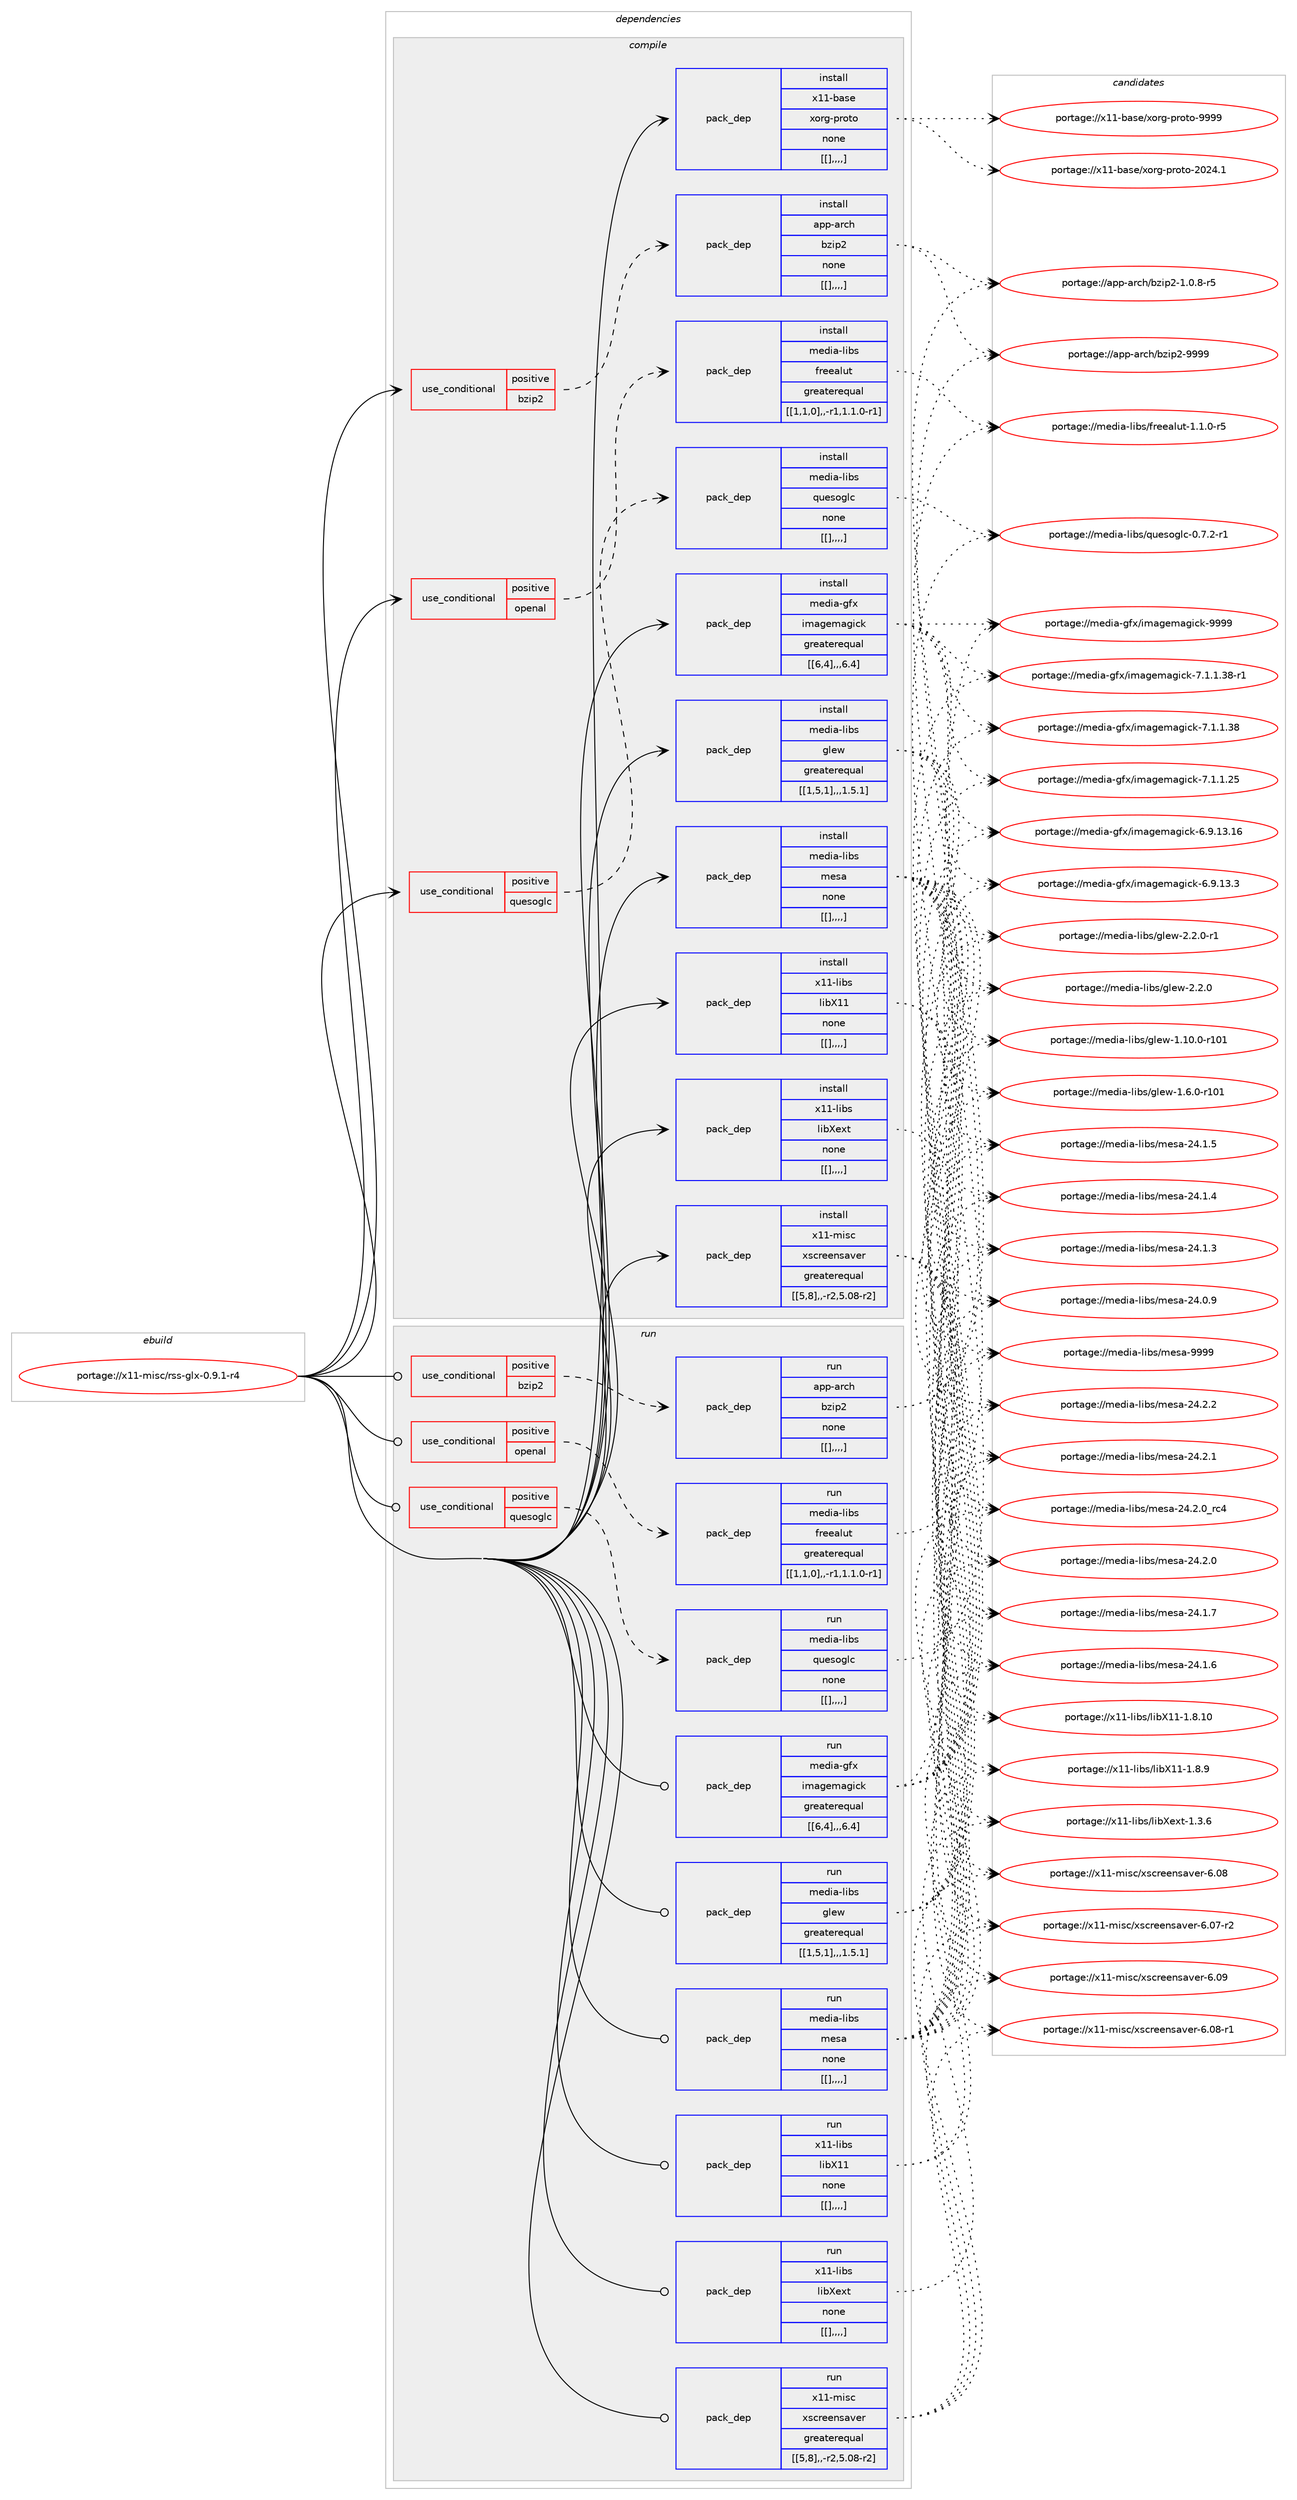 digraph prolog {

# *************
# Graph options
# *************

newrank=true;
concentrate=true;
compound=true;
graph [rankdir=LR,fontname=Helvetica,fontsize=10,ranksep=1.5];#, ranksep=2.5, nodesep=0.2];
edge  [arrowhead=vee];
node  [fontname=Helvetica,fontsize=10];

# **********
# The ebuild
# **********

subgraph cluster_leftcol {
color=gray;
label=<<i>ebuild</i>>;
id [label="portage://x11-misc/rss-glx-0.9.1-r4", color=red, width=4, href="../x11-misc/rss-glx-0.9.1-r4.svg"];
}

# ****************
# The dependencies
# ****************

subgraph cluster_midcol {
color=gray;
label=<<i>dependencies</i>>;
subgraph cluster_compile {
fillcolor="#eeeeee";
style=filled;
label=<<i>compile</i>>;
subgraph cond127456 {
dependency481172 [label=<<TABLE BORDER="0" CELLBORDER="1" CELLSPACING="0" CELLPADDING="4"><TR><TD ROWSPAN="3" CELLPADDING="10">use_conditional</TD></TR><TR><TD>positive</TD></TR><TR><TD>bzip2</TD></TR></TABLE>>, shape=none, color=red];
subgraph pack350189 {
dependency481173 [label=<<TABLE BORDER="0" CELLBORDER="1" CELLSPACING="0" CELLPADDING="4" WIDTH="220"><TR><TD ROWSPAN="6" CELLPADDING="30">pack_dep</TD></TR><TR><TD WIDTH="110">install</TD></TR><TR><TD>app-arch</TD></TR><TR><TD>bzip2</TD></TR><TR><TD>none</TD></TR><TR><TD>[[],,,,]</TD></TR></TABLE>>, shape=none, color=blue];
}
dependency481172:e -> dependency481173:w [weight=20,style="dashed",arrowhead="vee"];
}
id:e -> dependency481172:w [weight=20,style="solid",arrowhead="vee"];
subgraph cond127457 {
dependency481174 [label=<<TABLE BORDER="0" CELLBORDER="1" CELLSPACING="0" CELLPADDING="4"><TR><TD ROWSPAN="3" CELLPADDING="10">use_conditional</TD></TR><TR><TD>positive</TD></TR><TR><TD>openal</TD></TR></TABLE>>, shape=none, color=red];
subgraph pack350190 {
dependency481175 [label=<<TABLE BORDER="0" CELLBORDER="1" CELLSPACING="0" CELLPADDING="4" WIDTH="220"><TR><TD ROWSPAN="6" CELLPADDING="30">pack_dep</TD></TR><TR><TD WIDTH="110">install</TD></TR><TR><TD>media-libs</TD></TR><TR><TD>freealut</TD></TR><TR><TD>greaterequal</TD></TR><TR><TD>[[1,1,0],,-r1,1.1.0-r1]</TD></TR></TABLE>>, shape=none, color=blue];
}
dependency481174:e -> dependency481175:w [weight=20,style="dashed",arrowhead="vee"];
}
id:e -> dependency481174:w [weight=20,style="solid",arrowhead="vee"];
subgraph cond127458 {
dependency481176 [label=<<TABLE BORDER="0" CELLBORDER="1" CELLSPACING="0" CELLPADDING="4"><TR><TD ROWSPAN="3" CELLPADDING="10">use_conditional</TD></TR><TR><TD>positive</TD></TR><TR><TD>quesoglc</TD></TR></TABLE>>, shape=none, color=red];
subgraph pack350191 {
dependency481177 [label=<<TABLE BORDER="0" CELLBORDER="1" CELLSPACING="0" CELLPADDING="4" WIDTH="220"><TR><TD ROWSPAN="6" CELLPADDING="30">pack_dep</TD></TR><TR><TD WIDTH="110">install</TD></TR><TR><TD>media-libs</TD></TR><TR><TD>quesoglc</TD></TR><TR><TD>none</TD></TR><TR><TD>[[],,,,]</TD></TR></TABLE>>, shape=none, color=blue];
}
dependency481176:e -> dependency481177:w [weight=20,style="dashed",arrowhead="vee"];
}
id:e -> dependency481176:w [weight=20,style="solid",arrowhead="vee"];
subgraph pack350192 {
dependency481178 [label=<<TABLE BORDER="0" CELLBORDER="1" CELLSPACING="0" CELLPADDING="4" WIDTH="220"><TR><TD ROWSPAN="6" CELLPADDING="30">pack_dep</TD></TR><TR><TD WIDTH="110">install</TD></TR><TR><TD>media-gfx</TD></TR><TR><TD>imagemagick</TD></TR><TR><TD>greaterequal</TD></TR><TR><TD>[[6,4],,,6.4]</TD></TR></TABLE>>, shape=none, color=blue];
}
id:e -> dependency481178:w [weight=20,style="solid",arrowhead="vee"];
subgraph pack350193 {
dependency481179 [label=<<TABLE BORDER="0" CELLBORDER="1" CELLSPACING="0" CELLPADDING="4" WIDTH="220"><TR><TD ROWSPAN="6" CELLPADDING="30">pack_dep</TD></TR><TR><TD WIDTH="110">install</TD></TR><TR><TD>media-libs</TD></TR><TR><TD>glew</TD></TR><TR><TD>greaterequal</TD></TR><TR><TD>[[1,5,1],,,1.5.1]</TD></TR></TABLE>>, shape=none, color=blue];
}
id:e -> dependency481179:w [weight=20,style="solid",arrowhead="vee"];
subgraph pack350194 {
dependency481180 [label=<<TABLE BORDER="0" CELLBORDER="1" CELLSPACING="0" CELLPADDING="4" WIDTH="220"><TR><TD ROWSPAN="6" CELLPADDING="30">pack_dep</TD></TR><TR><TD WIDTH="110">install</TD></TR><TR><TD>media-libs</TD></TR><TR><TD>mesa</TD></TR><TR><TD>none</TD></TR><TR><TD>[[],,,,]</TD></TR></TABLE>>, shape=none, color=blue];
}
id:e -> dependency481180:w [weight=20,style="solid",arrowhead="vee"];
subgraph pack350195 {
dependency481181 [label=<<TABLE BORDER="0" CELLBORDER="1" CELLSPACING="0" CELLPADDING="4" WIDTH="220"><TR><TD ROWSPAN="6" CELLPADDING="30">pack_dep</TD></TR><TR><TD WIDTH="110">install</TD></TR><TR><TD>x11-base</TD></TR><TR><TD>xorg-proto</TD></TR><TR><TD>none</TD></TR><TR><TD>[[],,,,]</TD></TR></TABLE>>, shape=none, color=blue];
}
id:e -> dependency481181:w [weight=20,style="solid",arrowhead="vee"];
subgraph pack350196 {
dependency481182 [label=<<TABLE BORDER="0" CELLBORDER="1" CELLSPACING="0" CELLPADDING="4" WIDTH="220"><TR><TD ROWSPAN="6" CELLPADDING="30">pack_dep</TD></TR><TR><TD WIDTH="110">install</TD></TR><TR><TD>x11-libs</TD></TR><TR><TD>libX11</TD></TR><TR><TD>none</TD></TR><TR><TD>[[],,,,]</TD></TR></TABLE>>, shape=none, color=blue];
}
id:e -> dependency481182:w [weight=20,style="solid",arrowhead="vee"];
subgraph pack350197 {
dependency481183 [label=<<TABLE BORDER="0" CELLBORDER="1" CELLSPACING="0" CELLPADDING="4" WIDTH="220"><TR><TD ROWSPAN="6" CELLPADDING="30">pack_dep</TD></TR><TR><TD WIDTH="110">install</TD></TR><TR><TD>x11-libs</TD></TR><TR><TD>libXext</TD></TR><TR><TD>none</TD></TR><TR><TD>[[],,,,]</TD></TR></TABLE>>, shape=none, color=blue];
}
id:e -> dependency481183:w [weight=20,style="solid",arrowhead="vee"];
subgraph pack350198 {
dependency481184 [label=<<TABLE BORDER="0" CELLBORDER="1" CELLSPACING="0" CELLPADDING="4" WIDTH="220"><TR><TD ROWSPAN="6" CELLPADDING="30">pack_dep</TD></TR><TR><TD WIDTH="110">install</TD></TR><TR><TD>x11-misc</TD></TR><TR><TD>xscreensaver</TD></TR><TR><TD>greaterequal</TD></TR><TR><TD>[[5,8],,-r2,5.08-r2]</TD></TR></TABLE>>, shape=none, color=blue];
}
id:e -> dependency481184:w [weight=20,style="solid",arrowhead="vee"];
}
subgraph cluster_compileandrun {
fillcolor="#eeeeee";
style=filled;
label=<<i>compile and run</i>>;
}
subgraph cluster_run {
fillcolor="#eeeeee";
style=filled;
label=<<i>run</i>>;
subgraph cond127459 {
dependency481185 [label=<<TABLE BORDER="0" CELLBORDER="1" CELLSPACING="0" CELLPADDING="4"><TR><TD ROWSPAN="3" CELLPADDING="10">use_conditional</TD></TR><TR><TD>positive</TD></TR><TR><TD>bzip2</TD></TR></TABLE>>, shape=none, color=red];
subgraph pack350199 {
dependency481186 [label=<<TABLE BORDER="0" CELLBORDER="1" CELLSPACING="0" CELLPADDING="4" WIDTH="220"><TR><TD ROWSPAN="6" CELLPADDING="30">pack_dep</TD></TR><TR><TD WIDTH="110">run</TD></TR><TR><TD>app-arch</TD></TR><TR><TD>bzip2</TD></TR><TR><TD>none</TD></TR><TR><TD>[[],,,,]</TD></TR></TABLE>>, shape=none, color=blue];
}
dependency481185:e -> dependency481186:w [weight=20,style="dashed",arrowhead="vee"];
}
id:e -> dependency481185:w [weight=20,style="solid",arrowhead="odot"];
subgraph cond127460 {
dependency481187 [label=<<TABLE BORDER="0" CELLBORDER="1" CELLSPACING="0" CELLPADDING="4"><TR><TD ROWSPAN="3" CELLPADDING="10">use_conditional</TD></TR><TR><TD>positive</TD></TR><TR><TD>openal</TD></TR></TABLE>>, shape=none, color=red];
subgraph pack350200 {
dependency481188 [label=<<TABLE BORDER="0" CELLBORDER="1" CELLSPACING="0" CELLPADDING="4" WIDTH="220"><TR><TD ROWSPAN="6" CELLPADDING="30">pack_dep</TD></TR><TR><TD WIDTH="110">run</TD></TR><TR><TD>media-libs</TD></TR><TR><TD>freealut</TD></TR><TR><TD>greaterequal</TD></TR><TR><TD>[[1,1,0],,-r1,1.1.0-r1]</TD></TR></TABLE>>, shape=none, color=blue];
}
dependency481187:e -> dependency481188:w [weight=20,style="dashed",arrowhead="vee"];
}
id:e -> dependency481187:w [weight=20,style="solid",arrowhead="odot"];
subgraph cond127461 {
dependency481189 [label=<<TABLE BORDER="0" CELLBORDER="1" CELLSPACING="0" CELLPADDING="4"><TR><TD ROWSPAN="3" CELLPADDING="10">use_conditional</TD></TR><TR><TD>positive</TD></TR><TR><TD>quesoglc</TD></TR></TABLE>>, shape=none, color=red];
subgraph pack350201 {
dependency481190 [label=<<TABLE BORDER="0" CELLBORDER="1" CELLSPACING="0" CELLPADDING="4" WIDTH="220"><TR><TD ROWSPAN="6" CELLPADDING="30">pack_dep</TD></TR><TR><TD WIDTH="110">run</TD></TR><TR><TD>media-libs</TD></TR><TR><TD>quesoglc</TD></TR><TR><TD>none</TD></TR><TR><TD>[[],,,,]</TD></TR></TABLE>>, shape=none, color=blue];
}
dependency481189:e -> dependency481190:w [weight=20,style="dashed",arrowhead="vee"];
}
id:e -> dependency481189:w [weight=20,style="solid",arrowhead="odot"];
subgraph pack350202 {
dependency481191 [label=<<TABLE BORDER="0" CELLBORDER="1" CELLSPACING="0" CELLPADDING="4" WIDTH="220"><TR><TD ROWSPAN="6" CELLPADDING="30">pack_dep</TD></TR><TR><TD WIDTH="110">run</TD></TR><TR><TD>media-gfx</TD></TR><TR><TD>imagemagick</TD></TR><TR><TD>greaterequal</TD></TR><TR><TD>[[6,4],,,6.4]</TD></TR></TABLE>>, shape=none, color=blue];
}
id:e -> dependency481191:w [weight=20,style="solid",arrowhead="odot"];
subgraph pack350203 {
dependency481192 [label=<<TABLE BORDER="0" CELLBORDER="1" CELLSPACING="0" CELLPADDING="4" WIDTH="220"><TR><TD ROWSPAN="6" CELLPADDING="30">pack_dep</TD></TR><TR><TD WIDTH="110">run</TD></TR><TR><TD>media-libs</TD></TR><TR><TD>glew</TD></TR><TR><TD>greaterequal</TD></TR><TR><TD>[[1,5,1],,,1.5.1]</TD></TR></TABLE>>, shape=none, color=blue];
}
id:e -> dependency481192:w [weight=20,style="solid",arrowhead="odot"];
subgraph pack350204 {
dependency481193 [label=<<TABLE BORDER="0" CELLBORDER="1" CELLSPACING="0" CELLPADDING="4" WIDTH="220"><TR><TD ROWSPAN="6" CELLPADDING="30">pack_dep</TD></TR><TR><TD WIDTH="110">run</TD></TR><TR><TD>media-libs</TD></TR><TR><TD>mesa</TD></TR><TR><TD>none</TD></TR><TR><TD>[[],,,,]</TD></TR></TABLE>>, shape=none, color=blue];
}
id:e -> dependency481193:w [weight=20,style="solid",arrowhead="odot"];
subgraph pack350205 {
dependency481194 [label=<<TABLE BORDER="0" CELLBORDER="1" CELLSPACING="0" CELLPADDING="4" WIDTH="220"><TR><TD ROWSPAN="6" CELLPADDING="30">pack_dep</TD></TR><TR><TD WIDTH="110">run</TD></TR><TR><TD>x11-libs</TD></TR><TR><TD>libX11</TD></TR><TR><TD>none</TD></TR><TR><TD>[[],,,,]</TD></TR></TABLE>>, shape=none, color=blue];
}
id:e -> dependency481194:w [weight=20,style="solid",arrowhead="odot"];
subgraph pack350206 {
dependency481195 [label=<<TABLE BORDER="0" CELLBORDER="1" CELLSPACING="0" CELLPADDING="4" WIDTH="220"><TR><TD ROWSPAN="6" CELLPADDING="30">pack_dep</TD></TR><TR><TD WIDTH="110">run</TD></TR><TR><TD>x11-libs</TD></TR><TR><TD>libXext</TD></TR><TR><TD>none</TD></TR><TR><TD>[[],,,,]</TD></TR></TABLE>>, shape=none, color=blue];
}
id:e -> dependency481195:w [weight=20,style="solid",arrowhead="odot"];
subgraph pack350207 {
dependency481196 [label=<<TABLE BORDER="0" CELLBORDER="1" CELLSPACING="0" CELLPADDING="4" WIDTH="220"><TR><TD ROWSPAN="6" CELLPADDING="30">pack_dep</TD></TR><TR><TD WIDTH="110">run</TD></TR><TR><TD>x11-misc</TD></TR><TR><TD>xscreensaver</TD></TR><TR><TD>greaterequal</TD></TR><TR><TD>[[5,8],,-r2,5.08-r2]</TD></TR></TABLE>>, shape=none, color=blue];
}
id:e -> dependency481196:w [weight=20,style="solid",arrowhead="odot"];
}
}

# **************
# The candidates
# **************

subgraph cluster_choices {
rank=same;
color=gray;
label=<<i>candidates</i>>;

subgraph choice350189 {
color=black;
nodesep=1;
choice971121124597114991044798122105112504557575757 [label="portage://app-arch/bzip2-9999", color=red, width=4,href="../app-arch/bzip2-9999.svg"];
choice971121124597114991044798122105112504549464846564511453 [label="portage://app-arch/bzip2-1.0.8-r5", color=red, width=4,href="../app-arch/bzip2-1.0.8-r5.svg"];
dependency481173:e -> choice971121124597114991044798122105112504557575757:w [style=dotted,weight="100"];
dependency481173:e -> choice971121124597114991044798122105112504549464846564511453:w [style=dotted,weight="100"];
}
subgraph choice350190 {
color=black;
nodesep=1;
choice10910110010597451081059811547102114101101971081171164549464946484511453 [label="portage://media-libs/freealut-1.1.0-r5", color=red, width=4,href="../media-libs/freealut-1.1.0-r5.svg"];
dependency481175:e -> choice10910110010597451081059811547102114101101971081171164549464946484511453:w [style=dotted,weight="100"];
}
subgraph choice350191 {
color=black;
nodesep=1;
choice10910110010597451081059811547113117101115111103108994548465546504511449 [label="portage://media-libs/quesoglc-0.7.2-r1", color=red, width=4,href="../media-libs/quesoglc-0.7.2-r1.svg"];
dependency481177:e -> choice10910110010597451081059811547113117101115111103108994548465546504511449:w [style=dotted,weight="100"];
}
subgraph choice350192 {
color=black;
nodesep=1;
choice1091011001059745103102120471051099710310110997103105991074557575757 [label="portage://media-gfx/imagemagick-9999", color=red, width=4,href="../media-gfx/imagemagick-9999.svg"];
choice1091011001059745103102120471051099710310110997103105991074555464946494651564511449 [label="portage://media-gfx/imagemagick-7.1.1.38-r1", color=red, width=4,href="../media-gfx/imagemagick-7.1.1.38-r1.svg"];
choice109101100105974510310212047105109971031011099710310599107455546494649465156 [label="portage://media-gfx/imagemagick-7.1.1.38", color=red, width=4,href="../media-gfx/imagemagick-7.1.1.38.svg"];
choice109101100105974510310212047105109971031011099710310599107455546494649465053 [label="portage://media-gfx/imagemagick-7.1.1.25", color=red, width=4,href="../media-gfx/imagemagick-7.1.1.25.svg"];
choice10910110010597451031021204710510997103101109971031059910745544657464951464954 [label="portage://media-gfx/imagemagick-6.9.13.16", color=red, width=4,href="../media-gfx/imagemagick-6.9.13.16.svg"];
choice109101100105974510310212047105109971031011099710310599107455446574649514651 [label="portage://media-gfx/imagemagick-6.9.13.3", color=red, width=4,href="../media-gfx/imagemagick-6.9.13.3.svg"];
dependency481178:e -> choice1091011001059745103102120471051099710310110997103105991074557575757:w [style=dotted,weight="100"];
dependency481178:e -> choice1091011001059745103102120471051099710310110997103105991074555464946494651564511449:w [style=dotted,weight="100"];
dependency481178:e -> choice109101100105974510310212047105109971031011099710310599107455546494649465156:w [style=dotted,weight="100"];
dependency481178:e -> choice109101100105974510310212047105109971031011099710310599107455546494649465053:w [style=dotted,weight="100"];
dependency481178:e -> choice10910110010597451031021204710510997103101109971031059910745544657464951464954:w [style=dotted,weight="100"];
dependency481178:e -> choice109101100105974510310212047105109971031011099710310599107455446574649514651:w [style=dotted,weight="100"];
}
subgraph choice350193 {
color=black;
nodesep=1;
choice109101100105974510810598115471031081011194550465046484511449 [label="portage://media-libs/glew-2.2.0-r1", color=red, width=4,href="../media-libs/glew-2.2.0-r1.svg"];
choice10910110010597451081059811547103108101119455046504648 [label="portage://media-libs/glew-2.2.0", color=red, width=4,href="../media-libs/glew-2.2.0.svg"];
choice109101100105974510810598115471031081011194549464948464845114494849 [label="portage://media-libs/glew-1.10.0-r101", color=red, width=4,href="../media-libs/glew-1.10.0-r101.svg"];
choice1091011001059745108105981154710310810111945494654464845114494849 [label="portage://media-libs/glew-1.6.0-r101", color=red, width=4,href="../media-libs/glew-1.6.0-r101.svg"];
dependency481179:e -> choice109101100105974510810598115471031081011194550465046484511449:w [style=dotted,weight="100"];
dependency481179:e -> choice10910110010597451081059811547103108101119455046504648:w [style=dotted,weight="100"];
dependency481179:e -> choice109101100105974510810598115471031081011194549464948464845114494849:w [style=dotted,weight="100"];
dependency481179:e -> choice1091011001059745108105981154710310810111945494654464845114494849:w [style=dotted,weight="100"];
}
subgraph choice350194 {
color=black;
nodesep=1;
choice10910110010597451081059811547109101115974557575757 [label="portage://media-libs/mesa-9999", color=red, width=4,href="../media-libs/mesa-9999.svg"];
choice109101100105974510810598115471091011159745505246504650 [label="portage://media-libs/mesa-24.2.2", color=red, width=4,href="../media-libs/mesa-24.2.2.svg"];
choice109101100105974510810598115471091011159745505246504649 [label="portage://media-libs/mesa-24.2.1", color=red, width=4,href="../media-libs/mesa-24.2.1.svg"];
choice109101100105974510810598115471091011159745505246504648951149952 [label="portage://media-libs/mesa-24.2.0_rc4", color=red, width=4,href="../media-libs/mesa-24.2.0_rc4.svg"];
choice109101100105974510810598115471091011159745505246504648 [label="portage://media-libs/mesa-24.2.0", color=red, width=4,href="../media-libs/mesa-24.2.0.svg"];
choice109101100105974510810598115471091011159745505246494655 [label="portage://media-libs/mesa-24.1.7", color=red, width=4,href="../media-libs/mesa-24.1.7.svg"];
choice109101100105974510810598115471091011159745505246494654 [label="portage://media-libs/mesa-24.1.6", color=red, width=4,href="../media-libs/mesa-24.1.6.svg"];
choice109101100105974510810598115471091011159745505246494653 [label="portage://media-libs/mesa-24.1.5", color=red, width=4,href="../media-libs/mesa-24.1.5.svg"];
choice109101100105974510810598115471091011159745505246494652 [label="portage://media-libs/mesa-24.1.4", color=red, width=4,href="../media-libs/mesa-24.1.4.svg"];
choice109101100105974510810598115471091011159745505246494651 [label="portage://media-libs/mesa-24.1.3", color=red, width=4,href="../media-libs/mesa-24.1.3.svg"];
choice109101100105974510810598115471091011159745505246484657 [label="portage://media-libs/mesa-24.0.9", color=red, width=4,href="../media-libs/mesa-24.0.9.svg"];
dependency481180:e -> choice10910110010597451081059811547109101115974557575757:w [style=dotted,weight="100"];
dependency481180:e -> choice109101100105974510810598115471091011159745505246504650:w [style=dotted,weight="100"];
dependency481180:e -> choice109101100105974510810598115471091011159745505246504649:w [style=dotted,weight="100"];
dependency481180:e -> choice109101100105974510810598115471091011159745505246504648951149952:w [style=dotted,weight="100"];
dependency481180:e -> choice109101100105974510810598115471091011159745505246504648:w [style=dotted,weight="100"];
dependency481180:e -> choice109101100105974510810598115471091011159745505246494655:w [style=dotted,weight="100"];
dependency481180:e -> choice109101100105974510810598115471091011159745505246494654:w [style=dotted,weight="100"];
dependency481180:e -> choice109101100105974510810598115471091011159745505246494653:w [style=dotted,weight="100"];
dependency481180:e -> choice109101100105974510810598115471091011159745505246494652:w [style=dotted,weight="100"];
dependency481180:e -> choice109101100105974510810598115471091011159745505246494651:w [style=dotted,weight="100"];
dependency481180:e -> choice109101100105974510810598115471091011159745505246484657:w [style=dotted,weight="100"];
}
subgraph choice350195 {
color=black;
nodesep=1;
choice120494945989711510147120111114103451121141111161114557575757 [label="portage://x11-base/xorg-proto-9999", color=red, width=4,href="../x11-base/xorg-proto-9999.svg"];
choice1204949459897115101471201111141034511211411111611145504850524649 [label="portage://x11-base/xorg-proto-2024.1", color=red, width=4,href="../x11-base/xorg-proto-2024.1.svg"];
dependency481181:e -> choice120494945989711510147120111114103451121141111161114557575757:w [style=dotted,weight="100"];
dependency481181:e -> choice1204949459897115101471201111141034511211411111611145504850524649:w [style=dotted,weight="100"];
}
subgraph choice350196 {
color=black;
nodesep=1;
choice12049494510810598115471081059888494945494656464948 [label="portage://x11-libs/libX11-1.8.10", color=red, width=4,href="../x11-libs/libX11-1.8.10.svg"];
choice120494945108105981154710810598884949454946564657 [label="portage://x11-libs/libX11-1.8.9", color=red, width=4,href="../x11-libs/libX11-1.8.9.svg"];
dependency481182:e -> choice12049494510810598115471081059888494945494656464948:w [style=dotted,weight="100"];
dependency481182:e -> choice120494945108105981154710810598884949454946564657:w [style=dotted,weight="100"];
}
subgraph choice350197 {
color=black;
nodesep=1;
choice12049494510810598115471081059888101120116454946514654 [label="portage://x11-libs/libXext-1.3.6", color=red, width=4,href="../x11-libs/libXext-1.3.6.svg"];
dependency481183:e -> choice12049494510810598115471081059888101120116454946514654:w [style=dotted,weight="100"];
}
subgraph choice350198 {
color=black;
nodesep=1;
choice120494945109105115994712011599114101101110115971181011144554464857 [label="portage://x11-misc/xscreensaver-6.09", color=red, width=4,href="../x11-misc/xscreensaver-6.09.svg"];
choice1204949451091051159947120115991141011011101159711810111445544648564511449 [label="portage://x11-misc/xscreensaver-6.08-r1", color=red, width=4,href="../x11-misc/xscreensaver-6.08-r1.svg"];
choice120494945109105115994712011599114101101110115971181011144554464856 [label="portage://x11-misc/xscreensaver-6.08", color=red, width=4,href="../x11-misc/xscreensaver-6.08.svg"];
choice1204949451091051159947120115991141011011101159711810111445544648554511450 [label="portage://x11-misc/xscreensaver-6.07-r2", color=red, width=4,href="../x11-misc/xscreensaver-6.07-r2.svg"];
dependency481184:e -> choice120494945109105115994712011599114101101110115971181011144554464857:w [style=dotted,weight="100"];
dependency481184:e -> choice1204949451091051159947120115991141011011101159711810111445544648564511449:w [style=dotted,weight="100"];
dependency481184:e -> choice120494945109105115994712011599114101101110115971181011144554464856:w [style=dotted,weight="100"];
dependency481184:e -> choice1204949451091051159947120115991141011011101159711810111445544648554511450:w [style=dotted,weight="100"];
}
subgraph choice350199 {
color=black;
nodesep=1;
choice971121124597114991044798122105112504557575757 [label="portage://app-arch/bzip2-9999", color=red, width=4,href="../app-arch/bzip2-9999.svg"];
choice971121124597114991044798122105112504549464846564511453 [label="portage://app-arch/bzip2-1.0.8-r5", color=red, width=4,href="../app-arch/bzip2-1.0.8-r5.svg"];
dependency481186:e -> choice971121124597114991044798122105112504557575757:w [style=dotted,weight="100"];
dependency481186:e -> choice971121124597114991044798122105112504549464846564511453:w [style=dotted,weight="100"];
}
subgraph choice350200 {
color=black;
nodesep=1;
choice10910110010597451081059811547102114101101971081171164549464946484511453 [label="portage://media-libs/freealut-1.1.0-r5", color=red, width=4,href="../media-libs/freealut-1.1.0-r5.svg"];
dependency481188:e -> choice10910110010597451081059811547102114101101971081171164549464946484511453:w [style=dotted,weight="100"];
}
subgraph choice350201 {
color=black;
nodesep=1;
choice10910110010597451081059811547113117101115111103108994548465546504511449 [label="portage://media-libs/quesoglc-0.7.2-r1", color=red, width=4,href="../media-libs/quesoglc-0.7.2-r1.svg"];
dependency481190:e -> choice10910110010597451081059811547113117101115111103108994548465546504511449:w [style=dotted,weight="100"];
}
subgraph choice350202 {
color=black;
nodesep=1;
choice1091011001059745103102120471051099710310110997103105991074557575757 [label="portage://media-gfx/imagemagick-9999", color=red, width=4,href="../media-gfx/imagemagick-9999.svg"];
choice1091011001059745103102120471051099710310110997103105991074555464946494651564511449 [label="portage://media-gfx/imagemagick-7.1.1.38-r1", color=red, width=4,href="../media-gfx/imagemagick-7.1.1.38-r1.svg"];
choice109101100105974510310212047105109971031011099710310599107455546494649465156 [label="portage://media-gfx/imagemagick-7.1.1.38", color=red, width=4,href="../media-gfx/imagemagick-7.1.1.38.svg"];
choice109101100105974510310212047105109971031011099710310599107455546494649465053 [label="portage://media-gfx/imagemagick-7.1.1.25", color=red, width=4,href="../media-gfx/imagemagick-7.1.1.25.svg"];
choice10910110010597451031021204710510997103101109971031059910745544657464951464954 [label="portage://media-gfx/imagemagick-6.9.13.16", color=red, width=4,href="../media-gfx/imagemagick-6.9.13.16.svg"];
choice109101100105974510310212047105109971031011099710310599107455446574649514651 [label="portage://media-gfx/imagemagick-6.9.13.3", color=red, width=4,href="../media-gfx/imagemagick-6.9.13.3.svg"];
dependency481191:e -> choice1091011001059745103102120471051099710310110997103105991074557575757:w [style=dotted,weight="100"];
dependency481191:e -> choice1091011001059745103102120471051099710310110997103105991074555464946494651564511449:w [style=dotted,weight="100"];
dependency481191:e -> choice109101100105974510310212047105109971031011099710310599107455546494649465156:w [style=dotted,weight="100"];
dependency481191:e -> choice109101100105974510310212047105109971031011099710310599107455546494649465053:w [style=dotted,weight="100"];
dependency481191:e -> choice10910110010597451031021204710510997103101109971031059910745544657464951464954:w [style=dotted,weight="100"];
dependency481191:e -> choice109101100105974510310212047105109971031011099710310599107455446574649514651:w [style=dotted,weight="100"];
}
subgraph choice350203 {
color=black;
nodesep=1;
choice109101100105974510810598115471031081011194550465046484511449 [label="portage://media-libs/glew-2.2.0-r1", color=red, width=4,href="../media-libs/glew-2.2.0-r1.svg"];
choice10910110010597451081059811547103108101119455046504648 [label="portage://media-libs/glew-2.2.0", color=red, width=4,href="../media-libs/glew-2.2.0.svg"];
choice109101100105974510810598115471031081011194549464948464845114494849 [label="portage://media-libs/glew-1.10.0-r101", color=red, width=4,href="../media-libs/glew-1.10.0-r101.svg"];
choice1091011001059745108105981154710310810111945494654464845114494849 [label="portage://media-libs/glew-1.6.0-r101", color=red, width=4,href="../media-libs/glew-1.6.0-r101.svg"];
dependency481192:e -> choice109101100105974510810598115471031081011194550465046484511449:w [style=dotted,weight="100"];
dependency481192:e -> choice10910110010597451081059811547103108101119455046504648:w [style=dotted,weight="100"];
dependency481192:e -> choice109101100105974510810598115471031081011194549464948464845114494849:w [style=dotted,weight="100"];
dependency481192:e -> choice1091011001059745108105981154710310810111945494654464845114494849:w [style=dotted,weight="100"];
}
subgraph choice350204 {
color=black;
nodesep=1;
choice10910110010597451081059811547109101115974557575757 [label="portage://media-libs/mesa-9999", color=red, width=4,href="../media-libs/mesa-9999.svg"];
choice109101100105974510810598115471091011159745505246504650 [label="portage://media-libs/mesa-24.2.2", color=red, width=4,href="../media-libs/mesa-24.2.2.svg"];
choice109101100105974510810598115471091011159745505246504649 [label="portage://media-libs/mesa-24.2.1", color=red, width=4,href="../media-libs/mesa-24.2.1.svg"];
choice109101100105974510810598115471091011159745505246504648951149952 [label="portage://media-libs/mesa-24.2.0_rc4", color=red, width=4,href="../media-libs/mesa-24.2.0_rc4.svg"];
choice109101100105974510810598115471091011159745505246504648 [label="portage://media-libs/mesa-24.2.0", color=red, width=4,href="../media-libs/mesa-24.2.0.svg"];
choice109101100105974510810598115471091011159745505246494655 [label="portage://media-libs/mesa-24.1.7", color=red, width=4,href="../media-libs/mesa-24.1.7.svg"];
choice109101100105974510810598115471091011159745505246494654 [label="portage://media-libs/mesa-24.1.6", color=red, width=4,href="../media-libs/mesa-24.1.6.svg"];
choice109101100105974510810598115471091011159745505246494653 [label="portage://media-libs/mesa-24.1.5", color=red, width=4,href="../media-libs/mesa-24.1.5.svg"];
choice109101100105974510810598115471091011159745505246494652 [label="portage://media-libs/mesa-24.1.4", color=red, width=4,href="../media-libs/mesa-24.1.4.svg"];
choice109101100105974510810598115471091011159745505246494651 [label="portage://media-libs/mesa-24.1.3", color=red, width=4,href="../media-libs/mesa-24.1.3.svg"];
choice109101100105974510810598115471091011159745505246484657 [label="portage://media-libs/mesa-24.0.9", color=red, width=4,href="../media-libs/mesa-24.0.9.svg"];
dependency481193:e -> choice10910110010597451081059811547109101115974557575757:w [style=dotted,weight="100"];
dependency481193:e -> choice109101100105974510810598115471091011159745505246504650:w [style=dotted,weight="100"];
dependency481193:e -> choice109101100105974510810598115471091011159745505246504649:w [style=dotted,weight="100"];
dependency481193:e -> choice109101100105974510810598115471091011159745505246504648951149952:w [style=dotted,weight="100"];
dependency481193:e -> choice109101100105974510810598115471091011159745505246504648:w [style=dotted,weight="100"];
dependency481193:e -> choice109101100105974510810598115471091011159745505246494655:w [style=dotted,weight="100"];
dependency481193:e -> choice109101100105974510810598115471091011159745505246494654:w [style=dotted,weight="100"];
dependency481193:e -> choice109101100105974510810598115471091011159745505246494653:w [style=dotted,weight="100"];
dependency481193:e -> choice109101100105974510810598115471091011159745505246494652:w [style=dotted,weight="100"];
dependency481193:e -> choice109101100105974510810598115471091011159745505246494651:w [style=dotted,weight="100"];
dependency481193:e -> choice109101100105974510810598115471091011159745505246484657:w [style=dotted,weight="100"];
}
subgraph choice350205 {
color=black;
nodesep=1;
choice12049494510810598115471081059888494945494656464948 [label="portage://x11-libs/libX11-1.8.10", color=red, width=4,href="../x11-libs/libX11-1.8.10.svg"];
choice120494945108105981154710810598884949454946564657 [label="portage://x11-libs/libX11-1.8.9", color=red, width=4,href="../x11-libs/libX11-1.8.9.svg"];
dependency481194:e -> choice12049494510810598115471081059888494945494656464948:w [style=dotted,weight="100"];
dependency481194:e -> choice120494945108105981154710810598884949454946564657:w [style=dotted,weight="100"];
}
subgraph choice350206 {
color=black;
nodesep=1;
choice12049494510810598115471081059888101120116454946514654 [label="portage://x11-libs/libXext-1.3.6", color=red, width=4,href="../x11-libs/libXext-1.3.6.svg"];
dependency481195:e -> choice12049494510810598115471081059888101120116454946514654:w [style=dotted,weight="100"];
}
subgraph choice350207 {
color=black;
nodesep=1;
choice120494945109105115994712011599114101101110115971181011144554464857 [label="portage://x11-misc/xscreensaver-6.09", color=red, width=4,href="../x11-misc/xscreensaver-6.09.svg"];
choice1204949451091051159947120115991141011011101159711810111445544648564511449 [label="portage://x11-misc/xscreensaver-6.08-r1", color=red, width=4,href="../x11-misc/xscreensaver-6.08-r1.svg"];
choice120494945109105115994712011599114101101110115971181011144554464856 [label="portage://x11-misc/xscreensaver-6.08", color=red, width=4,href="../x11-misc/xscreensaver-6.08.svg"];
choice1204949451091051159947120115991141011011101159711810111445544648554511450 [label="portage://x11-misc/xscreensaver-6.07-r2", color=red, width=4,href="../x11-misc/xscreensaver-6.07-r2.svg"];
dependency481196:e -> choice120494945109105115994712011599114101101110115971181011144554464857:w [style=dotted,weight="100"];
dependency481196:e -> choice1204949451091051159947120115991141011011101159711810111445544648564511449:w [style=dotted,weight="100"];
dependency481196:e -> choice120494945109105115994712011599114101101110115971181011144554464856:w [style=dotted,weight="100"];
dependency481196:e -> choice1204949451091051159947120115991141011011101159711810111445544648554511450:w [style=dotted,weight="100"];
}
}

}
